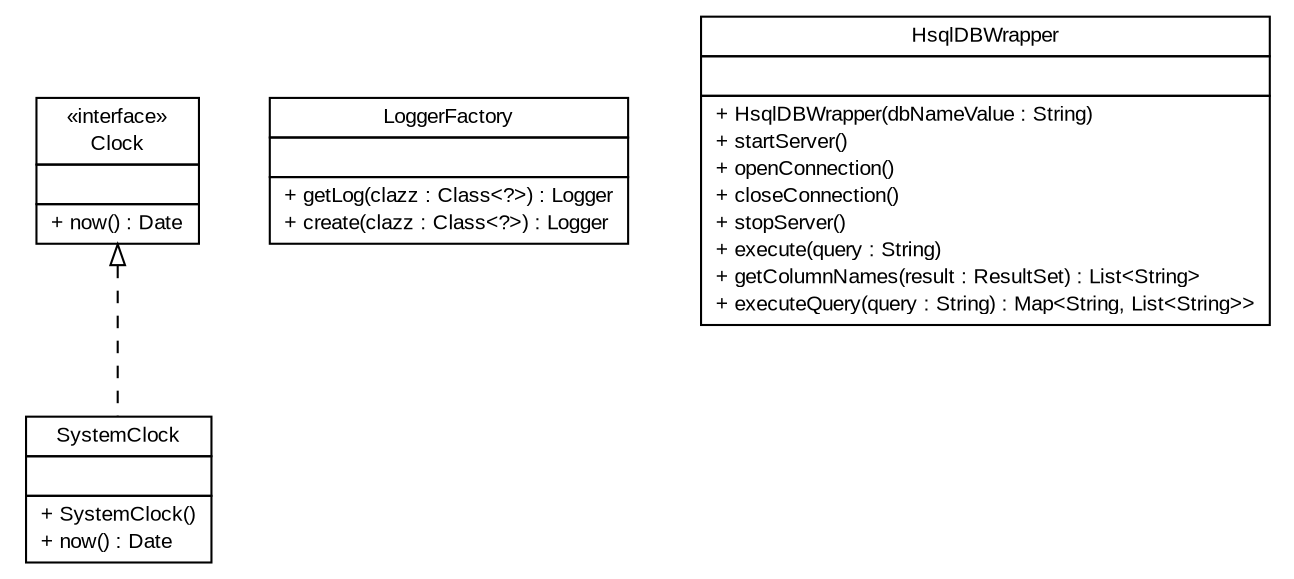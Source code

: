 #!/usr/local/bin/dot
#
# Class diagram 
# Generated by UMLGraph version R5_6 (http://www.umlgraph.org/)
#

digraph G {
	edge [fontname="arial",fontsize=10,labelfontname="arial",labelfontsize=10];
	node [fontname="arial",fontsize=10,shape=plaintext];
	nodesep=0.25;
	ranksep=0.5;
	// com.github.mkolisnyk.aerial.util.SystemClock
	c454 [label=<<table title="com.github.mkolisnyk.aerial.util.SystemClock" border="0" cellborder="1" cellspacing="0" cellpadding="2" port="p" href="./SystemClock.html">
		<tr><td><table border="0" cellspacing="0" cellpadding="1">
<tr><td align="center" balign="center"> SystemClock </td></tr>
		</table></td></tr>
		<tr><td><table border="0" cellspacing="0" cellpadding="1">
<tr><td align="left" balign="left">  </td></tr>
		</table></td></tr>
		<tr><td><table border="0" cellspacing="0" cellpadding="1">
<tr><td align="left" balign="left"> + SystemClock() </td></tr>
<tr><td align="left" balign="left"> + now() : Date </td></tr>
		</table></td></tr>
		</table>>, URL="./SystemClock.html", fontname="arial", fontcolor="black", fontsize=10.0];
	// com.github.mkolisnyk.aerial.util.LoggerFactory
	c455 [label=<<table title="com.github.mkolisnyk.aerial.util.LoggerFactory" border="0" cellborder="1" cellspacing="0" cellpadding="2" port="p" href="./LoggerFactory.html">
		<tr><td><table border="0" cellspacing="0" cellpadding="1">
<tr><td align="center" balign="center"> LoggerFactory </td></tr>
		</table></td></tr>
		<tr><td><table border="0" cellspacing="0" cellpadding="1">
<tr><td align="left" balign="left">  </td></tr>
		</table></td></tr>
		<tr><td><table border="0" cellspacing="0" cellpadding="1">
<tr><td align="left" balign="left"> + getLog(clazz : Class&lt;?&gt;) : Logger </td></tr>
<tr><td align="left" balign="left"> + create(clazz : Class&lt;?&gt;) : Logger </td></tr>
		</table></td></tr>
		</table>>, URL="./LoggerFactory.html", fontname="arial", fontcolor="black", fontsize=10.0];
	// com.github.mkolisnyk.aerial.util.HsqlDBWrapper
	c456 [label=<<table title="com.github.mkolisnyk.aerial.util.HsqlDBWrapper" border="0" cellborder="1" cellspacing="0" cellpadding="2" port="p" href="./HsqlDBWrapper.html">
		<tr><td><table border="0" cellspacing="0" cellpadding="1">
<tr><td align="center" balign="center"> HsqlDBWrapper </td></tr>
		</table></td></tr>
		<tr><td><table border="0" cellspacing="0" cellpadding="1">
<tr><td align="left" balign="left">  </td></tr>
		</table></td></tr>
		<tr><td><table border="0" cellspacing="0" cellpadding="1">
<tr><td align="left" balign="left"> + HsqlDBWrapper(dbNameValue : String) </td></tr>
<tr><td align="left" balign="left"> + startServer() </td></tr>
<tr><td align="left" balign="left"> + openConnection() </td></tr>
<tr><td align="left" balign="left"> + closeConnection() </td></tr>
<tr><td align="left" balign="left"> + stopServer() </td></tr>
<tr><td align="left" balign="left"> + execute(query : String) </td></tr>
<tr><td align="left" balign="left"> + getColumnNames(result : ResultSet) : List&lt;String&gt; </td></tr>
<tr><td align="left" balign="left"> + executeQuery(query : String) : Map&lt;String, List&lt;String&gt;&gt; </td></tr>
		</table></td></tr>
		</table>>, URL="./HsqlDBWrapper.html", fontname="arial", fontcolor="black", fontsize=10.0];
	// com.github.mkolisnyk.aerial.util.Clock
	c457 [label=<<table title="com.github.mkolisnyk.aerial.util.Clock" border="0" cellborder="1" cellspacing="0" cellpadding="2" port="p" href="./Clock.html">
		<tr><td><table border="0" cellspacing="0" cellpadding="1">
<tr><td align="center" balign="center"> &#171;interface&#187; </td></tr>
<tr><td align="center" balign="center"> Clock </td></tr>
		</table></td></tr>
		<tr><td><table border="0" cellspacing="0" cellpadding="1">
<tr><td align="left" balign="left">  </td></tr>
		</table></td></tr>
		<tr><td><table border="0" cellspacing="0" cellpadding="1">
<tr><td align="left" balign="left"> + now() : Date </td></tr>
		</table></td></tr>
		</table>>, URL="./Clock.html", fontname="arial", fontcolor="black", fontsize=10.0];
	//com.github.mkolisnyk.aerial.util.SystemClock implements com.github.mkolisnyk.aerial.util.Clock
	c457:p -> c454:p [dir=back,arrowtail=empty,style=dashed];
}

